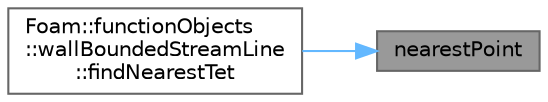 digraph "nearestPoint"
{
 // LATEX_PDF_SIZE
  bgcolor="transparent";
  edge [fontname=Helvetica,fontsize=10,labelfontname=Helvetica,labelfontsize=10];
  node [fontname=Helvetica,fontsize=10,shape=box,height=0.2,width=0.4];
  rankdir="RL";
  Node1 [id="Node000001",label="nearestPoint",height=0.2,width=0.4,color="gray40", fillcolor="grey60", style="filled", fontcolor="black",tooltip=" "];
  Node1 -> Node2 [id="edge1_Node000001_Node000002",dir="back",color="steelblue1",style="solid",tooltip=" "];
  Node2 [id="Node000002",label="Foam::functionObjects\l::wallBoundedStreamLine\l::findNearestTet",height=0.2,width=0.4,color="grey40", fillcolor="white", style="filled",URL="$classFoam_1_1functionObjects_1_1wallBoundedStreamLine.html#a45cf619f0e64808cd89f2b84dab9a191",tooltip=" "];
}
